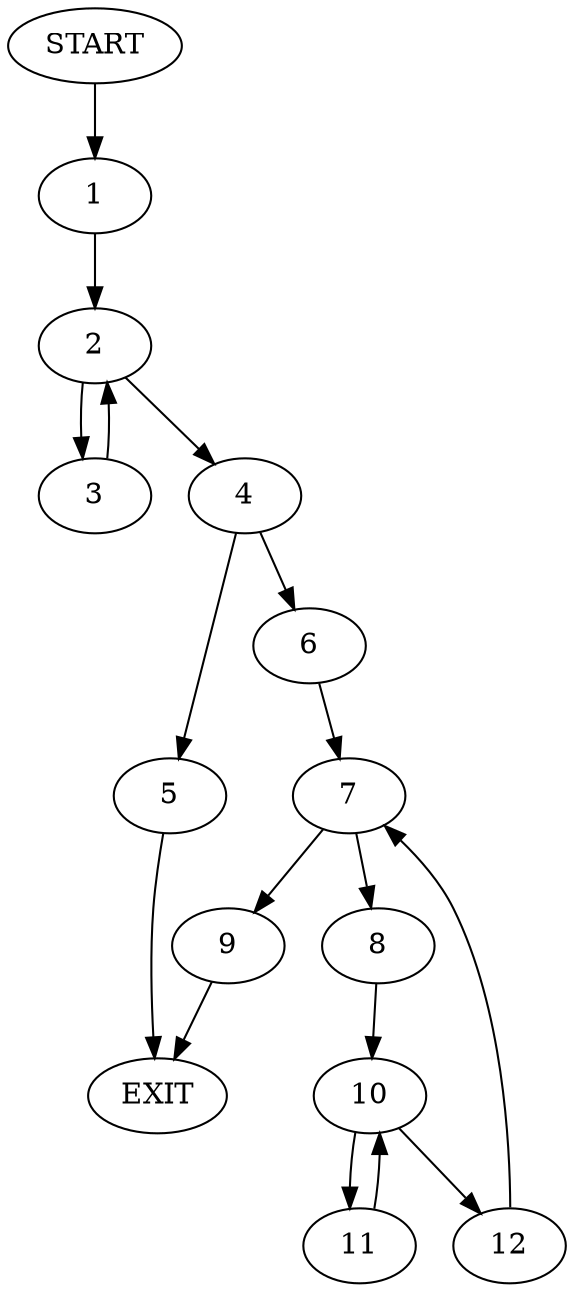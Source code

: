 digraph {
0 [label="START"]
13 [label="EXIT"]
0 -> 1
1 -> 2
2 -> 3
2 -> 4
4 -> 5
4 -> 6
3 -> 2
6 -> 7
5 -> 13
7 -> 8
7 -> 9
9 -> 13
8 -> 10
10 -> 11
10 -> 12
12 -> 7
11 -> 10
}
